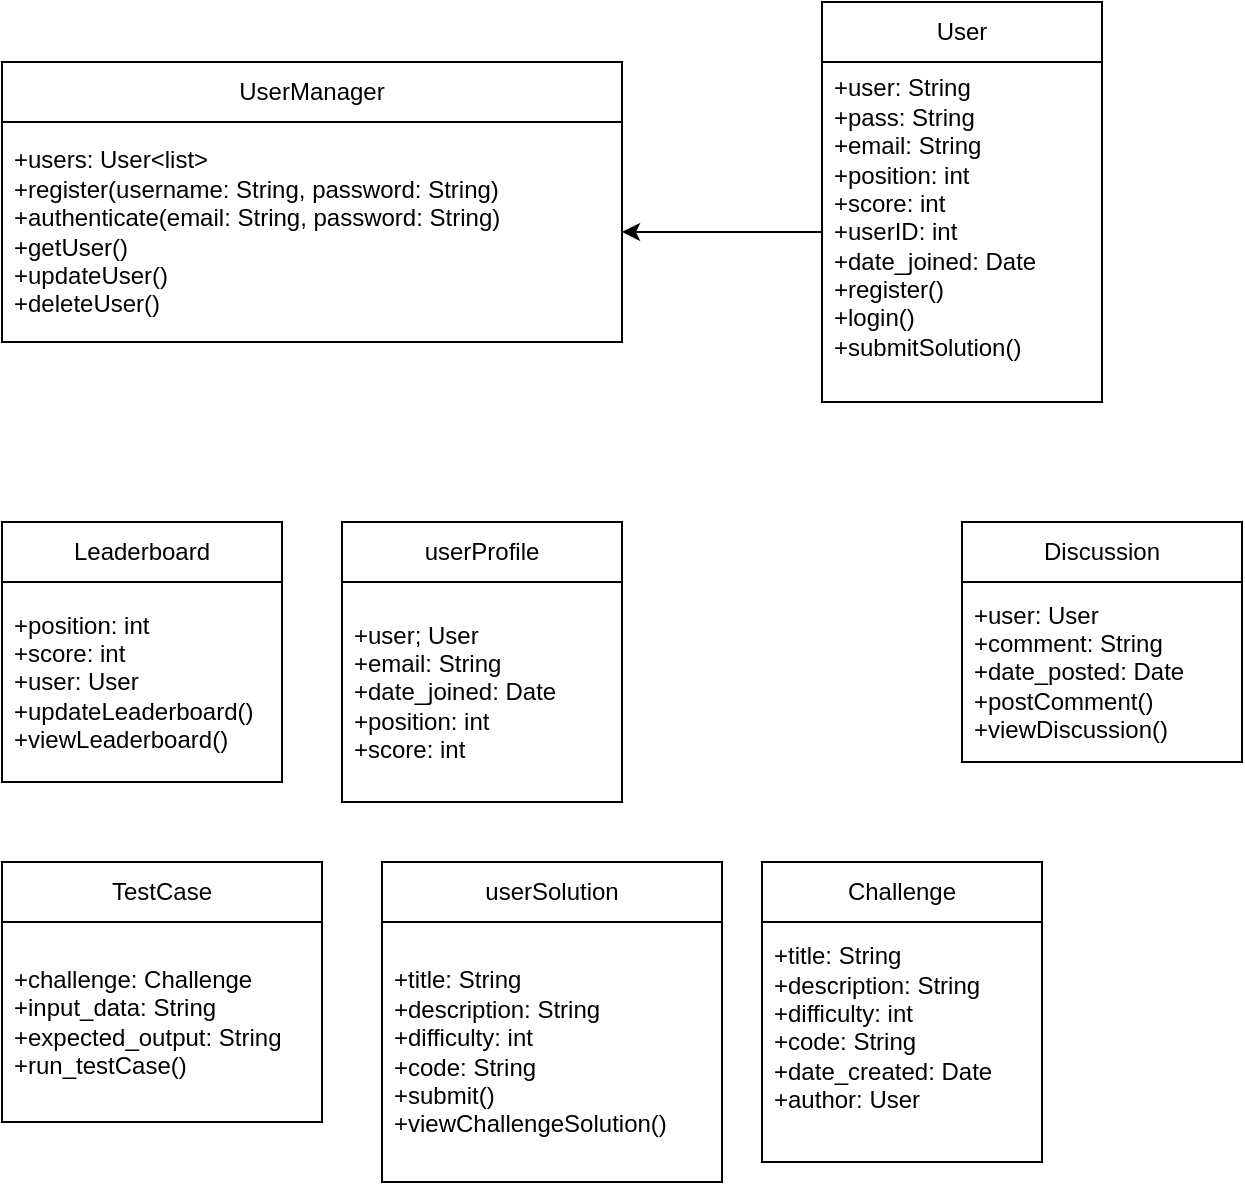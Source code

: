<mxfile version="24.7.6">
  <diagram name="Page-1" id="u01eL8T2LCdluOudwLFy">
    <mxGraphModel dx="1111" dy="578" grid="1" gridSize="10" guides="1" tooltips="1" connect="1" arrows="1" fold="1" page="1" pageScale="1" pageWidth="850" pageHeight="1100" math="0" shadow="0">
      <root>
        <mxCell id="0" />
        <mxCell id="1" parent="0" />
        <mxCell id="AD_UT4TeYZ6WEzwYOdvF-2" value="UserManager" style="swimlane;fontStyle=0;childLayout=stackLayout;horizontal=1;startSize=30;horizontalStack=0;resizeParent=1;resizeParentMax=0;resizeLast=0;collapsible=1;marginBottom=0;whiteSpace=wrap;html=1;" vertex="1" parent="1">
          <mxGeometry x="30" y="40" width="310" height="140" as="geometry" />
        </mxCell>
        <mxCell id="AD_UT4TeYZ6WEzwYOdvF-3" value="+users: User&amp;lt;list&amp;gt;&lt;div&gt;+register(username: String, password: String)&lt;/div&gt;&lt;div&gt;+authenticate(email: String, password: String)&lt;/div&gt;&lt;div&gt;+getUser()&lt;/div&gt;&lt;div&gt;+updateUser()&lt;/div&gt;&lt;div&gt;+deleteUser()&lt;/div&gt;" style="text;strokeColor=none;fillColor=none;align=left;verticalAlign=middle;spacingLeft=4;spacingRight=4;overflow=hidden;points=[[0,0.5],[1,0.5]];portConstraint=eastwest;rotatable=0;whiteSpace=wrap;html=1;" vertex="1" parent="AD_UT4TeYZ6WEzwYOdvF-2">
          <mxGeometry y="30" width="310" height="110" as="geometry" />
        </mxCell>
        <mxCell id="AD_UT4TeYZ6WEzwYOdvF-6" value="User" style="swimlane;fontStyle=0;childLayout=stackLayout;horizontal=1;startSize=30;horizontalStack=0;resizeParent=1;resizeParentMax=0;resizeLast=0;collapsible=1;marginBottom=0;whiteSpace=wrap;html=1;" vertex="1" parent="1">
          <mxGeometry x="440" y="10" width="140" height="200" as="geometry" />
        </mxCell>
        <mxCell id="AD_UT4TeYZ6WEzwYOdvF-9" value="&lt;div&gt;+user: String&lt;/div&gt;&lt;div&gt;+pass: String&lt;/div&gt;&lt;div&gt;+email: String&lt;/div&gt;+position: int&lt;div&gt;+score: int&lt;br&gt;&lt;div&gt;+userID: int&lt;/div&gt;&lt;div&gt;+date_joined: Date&lt;/div&gt;&lt;div&gt;+register()&lt;/div&gt;&lt;div&gt;+login()&lt;/div&gt;&lt;div&gt;+submitSolution()&lt;br&gt;&lt;/div&gt;&lt;/div&gt;&lt;div&gt;&lt;br&gt;&lt;/div&gt;" style="text;strokeColor=none;fillColor=none;align=left;verticalAlign=middle;spacingLeft=4;spacingRight=4;overflow=hidden;points=[[0,0.5],[1,0.5]];portConstraint=eastwest;rotatable=0;whiteSpace=wrap;html=1;" vertex="1" parent="AD_UT4TeYZ6WEzwYOdvF-6">
          <mxGeometry y="30" width="140" height="170" as="geometry" />
        </mxCell>
        <mxCell id="AD_UT4TeYZ6WEzwYOdvF-10" value="Leaderboard" style="swimlane;fontStyle=0;childLayout=stackLayout;horizontal=1;startSize=30;horizontalStack=0;resizeParent=1;resizeParentMax=0;resizeLast=0;collapsible=1;marginBottom=0;whiteSpace=wrap;html=1;" vertex="1" parent="1">
          <mxGeometry x="30" y="270" width="140" height="130" as="geometry" />
        </mxCell>
        <mxCell id="AD_UT4TeYZ6WEzwYOdvF-11" value="+position: int&lt;div&gt;+score: int&lt;/div&gt;&lt;div&gt;+user: User&lt;/div&gt;&lt;div&gt;+updateLeaderboard()&lt;/div&gt;&lt;div&gt;+viewLeaderboard()&lt;/div&gt;" style="text;strokeColor=none;fillColor=none;align=left;verticalAlign=middle;spacingLeft=4;spacingRight=4;overflow=hidden;points=[[0,0.5],[1,0.5]];portConstraint=eastwest;rotatable=0;whiteSpace=wrap;html=1;" vertex="1" parent="AD_UT4TeYZ6WEzwYOdvF-10">
          <mxGeometry y="30" width="140" height="100" as="geometry" />
        </mxCell>
        <mxCell id="AD_UT4TeYZ6WEzwYOdvF-14" value="Challenge" style="swimlane;fontStyle=0;childLayout=stackLayout;horizontal=1;startSize=30;horizontalStack=0;resizeParent=1;resizeParentMax=0;resizeLast=0;collapsible=1;marginBottom=0;whiteSpace=wrap;html=1;" vertex="1" parent="1">
          <mxGeometry x="410" y="440" width="140" height="150" as="geometry" />
        </mxCell>
        <mxCell id="AD_UT4TeYZ6WEzwYOdvF-15" value="+title: String&lt;div&gt;+description: String&lt;/div&gt;&lt;div&gt;+difficulty: int&lt;/div&gt;&lt;div&gt;+code: String&lt;/div&gt;&lt;div&gt;+date_created: Date&lt;/div&gt;&lt;div&gt;+author: User&lt;/div&gt;&lt;div&gt;&lt;br&gt;&lt;/div&gt;" style="text;strokeColor=none;fillColor=none;align=left;verticalAlign=middle;spacingLeft=4;spacingRight=4;overflow=hidden;points=[[0,0.5],[1,0.5]];portConstraint=eastwest;rotatable=0;whiteSpace=wrap;html=1;" vertex="1" parent="AD_UT4TeYZ6WEzwYOdvF-14">
          <mxGeometry y="30" width="140" height="120" as="geometry" />
        </mxCell>
        <mxCell id="AD_UT4TeYZ6WEzwYOdvF-22" value="userSolution" style="swimlane;fontStyle=0;childLayout=stackLayout;horizontal=1;startSize=30;horizontalStack=0;resizeParent=1;resizeParentMax=0;resizeLast=0;collapsible=1;marginBottom=0;whiteSpace=wrap;html=1;" vertex="1" parent="1">
          <mxGeometry x="220" y="440" width="170" height="160" as="geometry" />
        </mxCell>
        <mxCell id="AD_UT4TeYZ6WEzwYOdvF-23" value="+title: String&lt;div&gt;+description: String&lt;/div&gt;&lt;div&gt;+difficulty: int&lt;/div&gt;&lt;div&gt;+code: String&lt;/div&gt;&lt;div&gt;+submit()&lt;/div&gt;&lt;div&gt;+viewChallengeSolution()&lt;/div&gt;" style="text;strokeColor=none;fillColor=none;align=left;verticalAlign=middle;spacingLeft=4;spacingRight=4;overflow=hidden;points=[[0,0.5],[1,0.5]];portConstraint=eastwest;rotatable=0;whiteSpace=wrap;html=1;" vertex="1" parent="AD_UT4TeYZ6WEzwYOdvF-22">
          <mxGeometry y="30" width="170" height="130" as="geometry" />
        </mxCell>
        <mxCell id="AD_UT4TeYZ6WEzwYOdvF-26" value="TestCase" style="swimlane;fontStyle=0;childLayout=stackLayout;horizontal=1;startSize=30;horizontalStack=0;resizeParent=1;resizeParentMax=0;resizeLast=0;collapsible=1;marginBottom=0;whiteSpace=wrap;html=1;" vertex="1" parent="1">
          <mxGeometry x="30" y="440" width="160" height="130" as="geometry" />
        </mxCell>
        <mxCell id="AD_UT4TeYZ6WEzwYOdvF-27" value="+challenge: Challenge&lt;div&gt;+input_data: String&lt;/div&gt;&lt;div&gt;+expected_output: String&amp;nbsp;&lt;/div&gt;&lt;div&gt;+run_testCase()&lt;/div&gt;" style="text;strokeColor=none;fillColor=none;align=left;verticalAlign=middle;spacingLeft=4;spacingRight=4;overflow=hidden;points=[[0,0.5],[1,0.5]];portConstraint=eastwest;rotatable=0;whiteSpace=wrap;html=1;" vertex="1" parent="AD_UT4TeYZ6WEzwYOdvF-26">
          <mxGeometry y="30" width="160" height="100" as="geometry" />
        </mxCell>
        <mxCell id="AD_UT4TeYZ6WEzwYOdvF-30" value="Discussion" style="swimlane;fontStyle=0;childLayout=stackLayout;horizontal=1;startSize=30;horizontalStack=0;resizeParent=1;resizeParentMax=0;resizeLast=0;collapsible=1;marginBottom=0;whiteSpace=wrap;html=1;" vertex="1" parent="1">
          <mxGeometry x="510" y="270" width="140" height="120" as="geometry" />
        </mxCell>
        <mxCell id="AD_UT4TeYZ6WEzwYOdvF-31" value="+user: User&lt;div&gt;+comment: String&lt;/div&gt;&lt;div&gt;+date_posted: Date&lt;/div&gt;&lt;div&gt;+postComment()&lt;/div&gt;&lt;div&gt;+viewDiscussion()&lt;/div&gt;" style="text;strokeColor=none;fillColor=none;align=left;verticalAlign=middle;spacingLeft=4;spacingRight=4;overflow=hidden;points=[[0,0.5],[1,0.5]];portConstraint=eastwest;rotatable=0;whiteSpace=wrap;html=1;" vertex="1" parent="AD_UT4TeYZ6WEzwYOdvF-30">
          <mxGeometry y="30" width="140" height="90" as="geometry" />
        </mxCell>
        <mxCell id="AD_UT4TeYZ6WEzwYOdvF-35" style="edgeStyle=orthogonalEdgeStyle;rounded=0;orthogonalLoop=1;jettySize=auto;html=1;exitX=0;exitY=0.5;exitDx=0;exitDy=0;entryX=1;entryY=0.5;entryDx=0;entryDy=0;" edge="1" parent="1" source="AD_UT4TeYZ6WEzwYOdvF-9" target="AD_UT4TeYZ6WEzwYOdvF-3">
          <mxGeometry relative="1" as="geometry" />
        </mxCell>
        <mxCell id="AD_UT4TeYZ6WEzwYOdvF-36" value="userProfile" style="swimlane;fontStyle=0;childLayout=stackLayout;horizontal=1;startSize=30;horizontalStack=0;resizeParent=1;resizeParentMax=0;resizeLast=0;collapsible=1;marginBottom=0;whiteSpace=wrap;html=1;" vertex="1" parent="1">
          <mxGeometry x="200" y="270" width="140" height="140" as="geometry" />
        </mxCell>
        <mxCell id="AD_UT4TeYZ6WEzwYOdvF-37" value="+user; User&lt;div&gt;+email: String&lt;/div&gt;&lt;div&gt;+date_joined: Date&lt;/div&gt;&lt;div&gt;+position: int&lt;/div&gt;&lt;div&gt;+score: int&lt;/div&gt;" style="text;strokeColor=none;fillColor=none;align=left;verticalAlign=middle;spacingLeft=4;spacingRight=4;overflow=hidden;points=[[0,0.5],[1,0.5]];portConstraint=eastwest;rotatable=0;whiteSpace=wrap;html=1;" vertex="1" parent="AD_UT4TeYZ6WEzwYOdvF-36">
          <mxGeometry y="30" width="140" height="110" as="geometry" />
        </mxCell>
      </root>
    </mxGraphModel>
  </diagram>
</mxfile>

